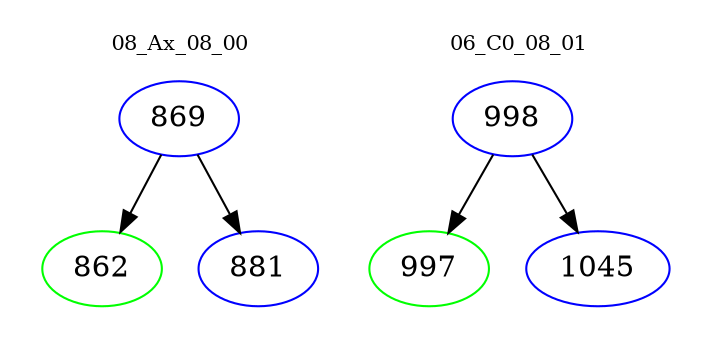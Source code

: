 digraph{
subgraph cluster_0 {
color = white
label = "08_Ax_08_00";
fontsize=10;
T0_869 [label="869", color="blue"]
T0_869 -> T0_862 [color="black"]
T0_862 [label="862", color="green"]
T0_869 -> T0_881 [color="black"]
T0_881 [label="881", color="blue"]
}
subgraph cluster_1 {
color = white
label = "06_C0_08_01";
fontsize=10;
T1_998 [label="998", color="blue"]
T1_998 -> T1_997 [color="black"]
T1_997 [label="997", color="green"]
T1_998 -> T1_1045 [color="black"]
T1_1045 [label="1045", color="blue"]
}
}
